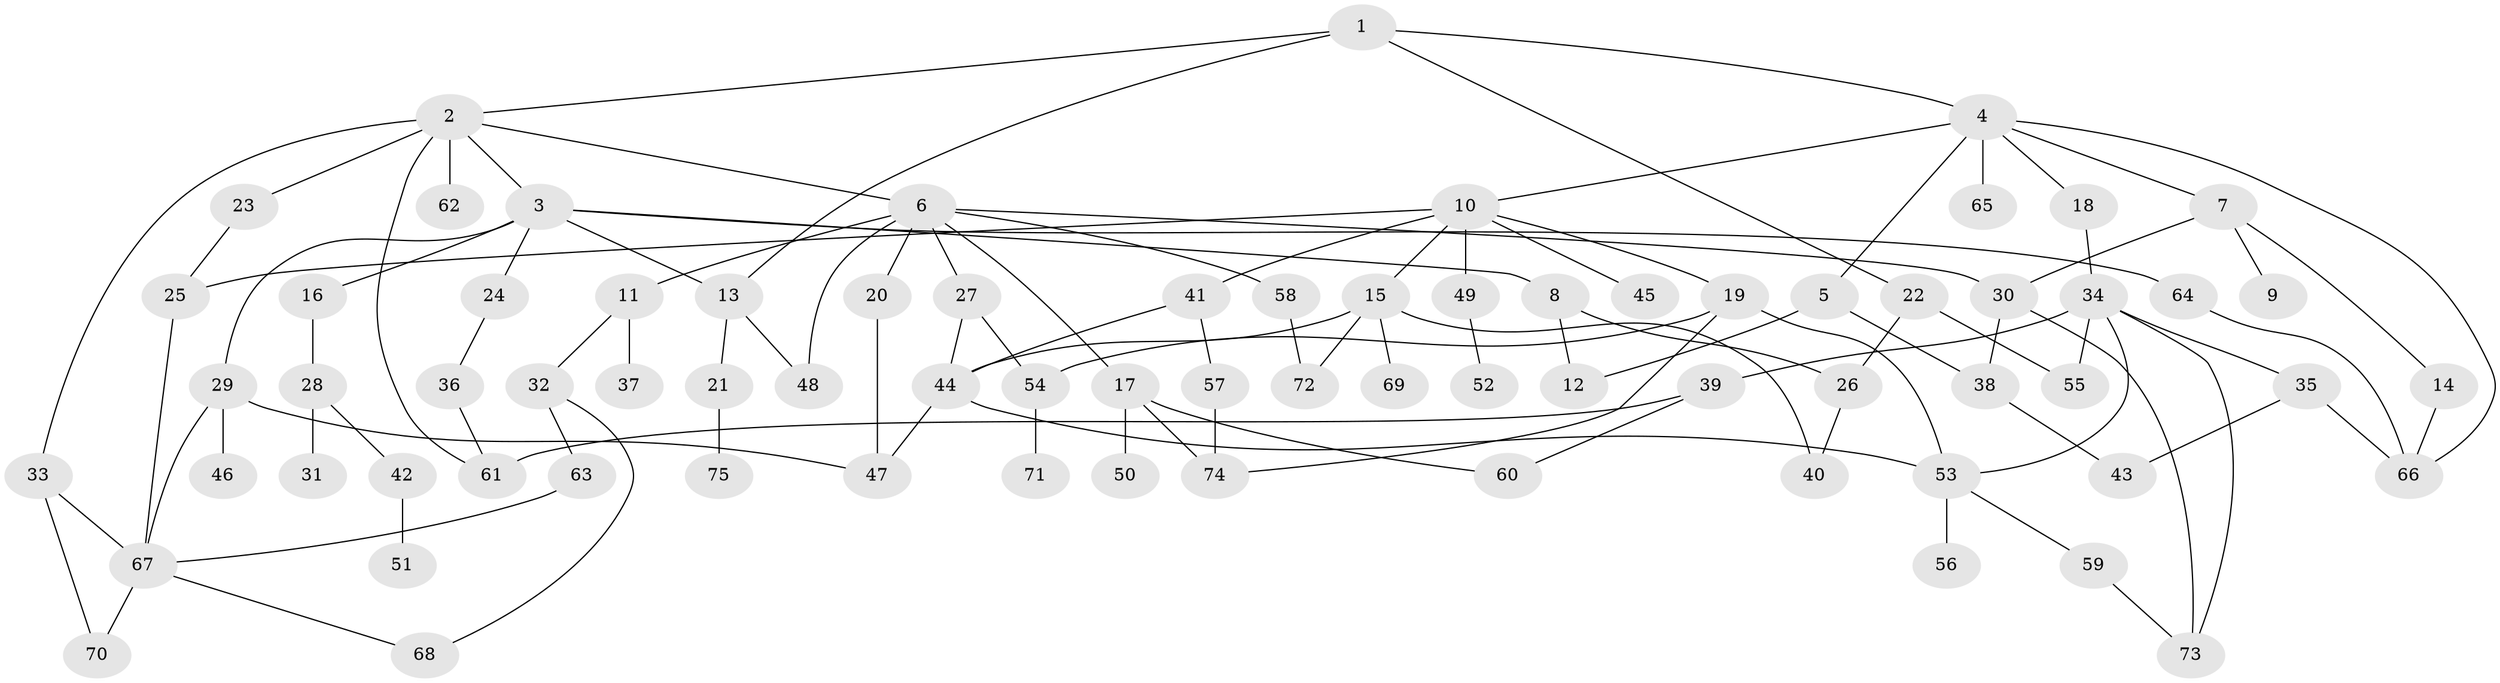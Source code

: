// Generated by graph-tools (version 1.1) at 2025/13/03/09/25 04:13:16]
// undirected, 75 vertices, 107 edges
graph export_dot {
graph [start="1"]
  node [color=gray90,style=filled];
  1;
  2;
  3;
  4;
  5;
  6;
  7;
  8;
  9;
  10;
  11;
  12;
  13;
  14;
  15;
  16;
  17;
  18;
  19;
  20;
  21;
  22;
  23;
  24;
  25;
  26;
  27;
  28;
  29;
  30;
  31;
  32;
  33;
  34;
  35;
  36;
  37;
  38;
  39;
  40;
  41;
  42;
  43;
  44;
  45;
  46;
  47;
  48;
  49;
  50;
  51;
  52;
  53;
  54;
  55;
  56;
  57;
  58;
  59;
  60;
  61;
  62;
  63;
  64;
  65;
  66;
  67;
  68;
  69;
  70;
  71;
  72;
  73;
  74;
  75;
  1 -- 2;
  1 -- 4;
  1 -- 22;
  1 -- 13;
  2 -- 3;
  2 -- 6;
  2 -- 23;
  2 -- 33;
  2 -- 61;
  2 -- 62;
  3 -- 8;
  3 -- 13;
  3 -- 16;
  3 -- 24;
  3 -- 29;
  3 -- 64;
  4 -- 5;
  4 -- 7;
  4 -- 10;
  4 -- 18;
  4 -- 65;
  4 -- 66;
  5 -- 12;
  5 -- 38;
  6 -- 11;
  6 -- 17;
  6 -- 20;
  6 -- 27;
  6 -- 30;
  6 -- 58;
  6 -- 48;
  7 -- 9;
  7 -- 14;
  7 -- 30;
  8 -- 26;
  8 -- 12;
  10 -- 15;
  10 -- 19;
  10 -- 25;
  10 -- 41;
  10 -- 45;
  10 -- 49;
  11 -- 32;
  11 -- 37;
  13 -- 21;
  13 -- 48;
  14 -- 66;
  15 -- 69;
  15 -- 72;
  15 -- 44;
  15 -- 40;
  16 -- 28;
  17 -- 50;
  17 -- 60;
  17 -- 74;
  18 -- 34;
  19 -- 54;
  19 -- 53;
  19 -- 74;
  20 -- 47;
  21 -- 75;
  22 -- 55;
  22 -- 26;
  23 -- 25;
  24 -- 36;
  25 -- 67;
  26 -- 40;
  27 -- 44;
  27 -- 54;
  28 -- 31;
  28 -- 42;
  29 -- 46;
  29 -- 67;
  29 -- 47;
  30 -- 38;
  30 -- 73;
  32 -- 63;
  32 -- 68;
  33 -- 70;
  33 -- 67;
  34 -- 35;
  34 -- 39;
  34 -- 73;
  34 -- 53;
  34 -- 55;
  35 -- 43;
  35 -- 66;
  36 -- 61;
  38 -- 43;
  39 -- 60;
  39 -- 61;
  41 -- 57;
  41 -- 44;
  42 -- 51;
  44 -- 53;
  44 -- 47;
  49 -- 52;
  53 -- 56;
  53 -- 59;
  54 -- 71;
  57 -- 74;
  58 -- 72;
  59 -- 73;
  63 -- 67;
  64 -- 66;
  67 -- 68;
  67 -- 70;
}
